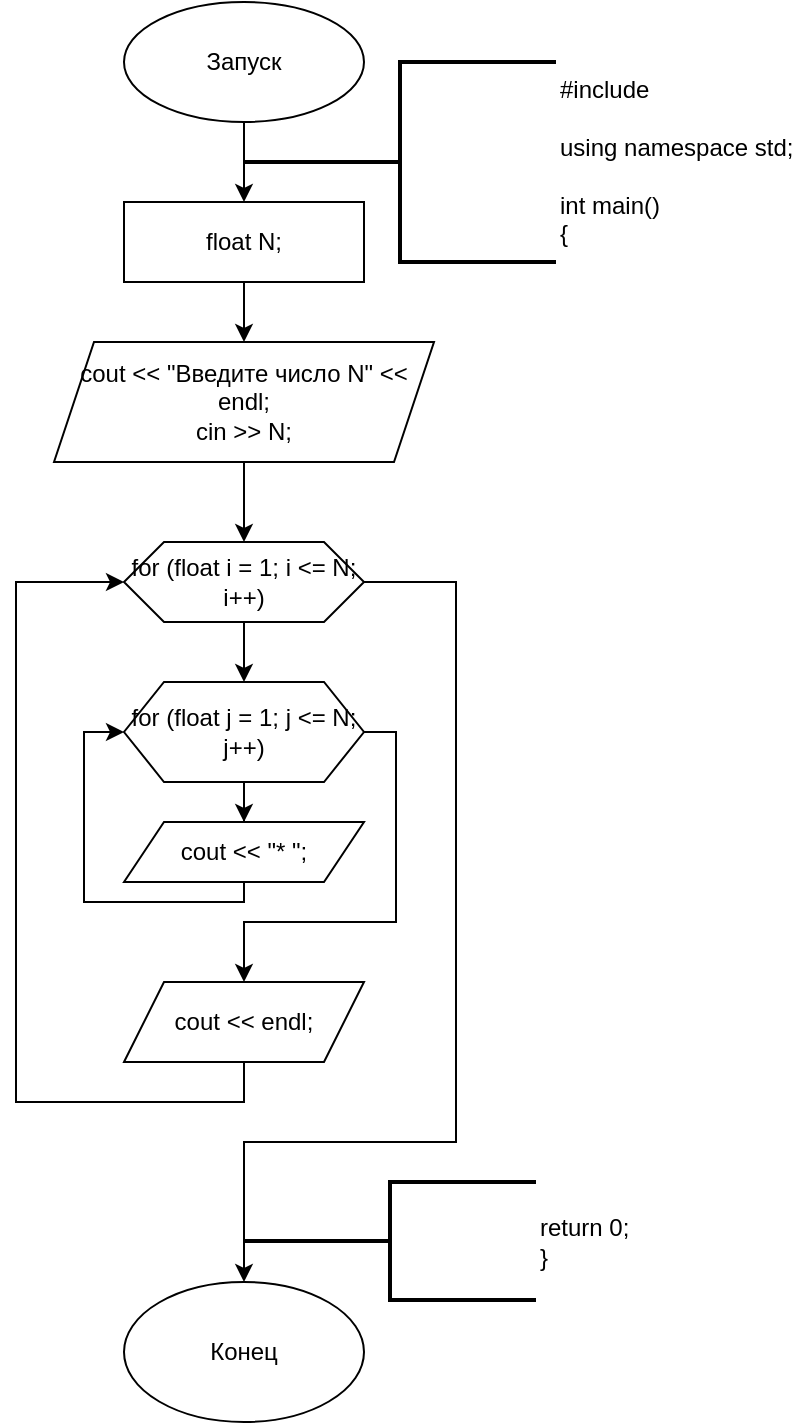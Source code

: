 <mxfile version="15.7.4" type="device"><diagram id="C5RBs43oDa-KdzZeNtuy" name="Page-1"><mxGraphModel dx="1061" dy="615" grid="1" gridSize="10" guides="1" tooltips="1" connect="1" arrows="1" fold="1" page="1" pageScale="1" pageWidth="827" pageHeight="1169" math="0" shadow="0"><root><mxCell id="WIyWlLk6GJQsqaUBKTNV-0"/><mxCell id="WIyWlLk6GJQsqaUBKTNV-1" parent="WIyWlLk6GJQsqaUBKTNV-0"/><mxCell id="qJQwntRM7R3NOyGBUdz7-4" value="" style="edgeStyle=orthogonalEdgeStyle;rounded=0;orthogonalLoop=1;jettySize=auto;html=1;" edge="1" parent="WIyWlLk6GJQsqaUBKTNV-1" source="qJQwntRM7R3NOyGBUdz7-0" target="qJQwntRM7R3NOyGBUdz7-3"><mxGeometry relative="1" as="geometry"/></mxCell><mxCell id="qJQwntRM7R3NOyGBUdz7-0" value="Запуск" style="ellipse;whiteSpace=wrap;html=1;" vertex="1" parent="WIyWlLk6GJQsqaUBKTNV-1"><mxGeometry x="354" y="20" width="120" height="60" as="geometry"/></mxCell><mxCell id="qJQwntRM7R3NOyGBUdz7-6" value="" style="edgeStyle=orthogonalEdgeStyle;rounded=0;orthogonalLoop=1;jettySize=auto;html=1;" edge="1" parent="WIyWlLk6GJQsqaUBKTNV-1" source="qJQwntRM7R3NOyGBUdz7-3"><mxGeometry relative="1" as="geometry"><mxPoint x="414" y="190" as="targetPoint"/></mxGeometry></mxCell><mxCell id="qJQwntRM7R3NOyGBUdz7-3" value="float N;" style="whiteSpace=wrap;html=1;" vertex="1" parent="WIyWlLk6GJQsqaUBKTNV-1"><mxGeometry x="354" y="120" width="120" height="40" as="geometry"/></mxCell><mxCell id="qJQwntRM7R3NOyGBUdz7-12" value="" style="edgeStyle=orthogonalEdgeStyle;rounded=0;orthogonalLoop=1;jettySize=auto;html=1;entryX=0.5;entryY=0;entryDx=0;entryDy=0;" edge="1" parent="WIyWlLk6GJQsqaUBKTNV-1" source="qJQwntRM7R3NOyGBUdz7-9"><mxGeometry relative="1" as="geometry"><mxPoint x="414" y="290" as="targetPoint"/><Array as="points"><mxPoint x="414" y="265"/><mxPoint x="414" y="265"/></Array></mxGeometry></mxCell><mxCell id="qJQwntRM7R3NOyGBUdz7-9" value="cout &lt;&lt; &quot;Введите число N&quot; &lt;&lt; endl;&#10;&#9;cin &gt;&gt; N;" style="shape=parallelogram;perimeter=parallelogramPerimeter;whiteSpace=wrap;html=1;fixedSize=1;" vertex="1" parent="WIyWlLk6GJQsqaUBKTNV-1"><mxGeometry x="319" y="190" width="190" height="60" as="geometry"/></mxCell><mxCell id="qJQwntRM7R3NOyGBUdz7-27" value="" style="edgeStyle=orthogonalEdgeStyle;rounded=0;orthogonalLoop=1;jettySize=auto;html=1;" edge="1" parent="WIyWlLk6GJQsqaUBKTNV-1" source="qJQwntRM7R3NOyGBUdz7-24" target="qJQwntRM7R3NOyGBUdz7-26"><mxGeometry relative="1" as="geometry"/></mxCell><mxCell id="qJQwntRM7R3NOyGBUdz7-42" style="edgeStyle=orthogonalEdgeStyle;rounded=0;orthogonalLoop=1;jettySize=auto;html=1;exitX=1;exitY=0.5;exitDx=0;exitDy=0;" edge="1" parent="WIyWlLk6GJQsqaUBKTNV-1" source="qJQwntRM7R3NOyGBUdz7-24" target="qJQwntRM7R3NOyGBUdz7-43"><mxGeometry relative="1" as="geometry"><mxPoint x="590" y="620" as="targetPoint"/><Array as="points"><mxPoint x="520" y="310"/><mxPoint x="520" y="590"/><mxPoint x="414" y="590"/></Array></mxGeometry></mxCell><mxCell id="qJQwntRM7R3NOyGBUdz7-24" value="for (float i = 1; i &lt;= N; i++)" style="shape=hexagon;perimeter=hexagonPerimeter2;whiteSpace=wrap;html=1;fixedSize=1;rounded=0;" vertex="1" parent="WIyWlLk6GJQsqaUBKTNV-1"><mxGeometry x="354" y="290" width="120" height="40" as="geometry"/></mxCell><mxCell id="qJQwntRM7R3NOyGBUdz7-29" value="" style="edgeStyle=orthogonalEdgeStyle;rounded=0;orthogonalLoop=1;jettySize=auto;html=1;" edge="1" parent="WIyWlLk6GJQsqaUBKTNV-1" source="qJQwntRM7R3NOyGBUdz7-26" target="qJQwntRM7R3NOyGBUdz7-28"><mxGeometry relative="1" as="geometry"/></mxCell><mxCell id="qJQwntRM7R3NOyGBUdz7-31" style="edgeStyle=orthogonalEdgeStyle;rounded=0;orthogonalLoop=1;jettySize=auto;html=1;" edge="1" parent="WIyWlLk6GJQsqaUBKTNV-1" source="qJQwntRM7R3NOyGBUdz7-26"><mxGeometry relative="1" as="geometry"><mxPoint x="414" y="510" as="targetPoint"/><Array as="points"><mxPoint x="490" y="385"/><mxPoint x="490" y="480"/><mxPoint x="414" y="480"/></Array></mxGeometry></mxCell><mxCell id="qJQwntRM7R3NOyGBUdz7-26" value="for (float j = 1; j &lt;= N; j++)" style="shape=hexagon;perimeter=hexagonPerimeter2;whiteSpace=wrap;html=1;fixedSize=1;rounded=0;" vertex="1" parent="WIyWlLk6GJQsqaUBKTNV-1"><mxGeometry x="354" y="360" width="120" height="50" as="geometry"/></mxCell><mxCell id="qJQwntRM7R3NOyGBUdz7-30" style="edgeStyle=orthogonalEdgeStyle;rounded=0;orthogonalLoop=1;jettySize=auto;html=1;entryX=0;entryY=0.5;entryDx=0;entryDy=0;" edge="1" parent="WIyWlLk6GJQsqaUBKTNV-1" source="qJQwntRM7R3NOyGBUdz7-28" target="qJQwntRM7R3NOyGBUdz7-26"><mxGeometry relative="1" as="geometry"><Array as="points"><mxPoint x="414" y="470"/><mxPoint x="334" y="470"/><mxPoint x="334" y="385"/></Array></mxGeometry></mxCell><mxCell id="qJQwntRM7R3NOyGBUdz7-28" value="cout &amp;lt;&amp;lt; &quot;* &quot;;" style="shape=parallelogram;perimeter=parallelogramPerimeter;whiteSpace=wrap;html=1;fixedSize=1;rounded=0;" vertex="1" parent="WIyWlLk6GJQsqaUBKTNV-1"><mxGeometry x="354" y="430" width="120" height="30" as="geometry"/></mxCell><mxCell id="qJQwntRM7R3NOyGBUdz7-41" style="edgeStyle=orthogonalEdgeStyle;rounded=0;orthogonalLoop=1;jettySize=auto;html=1;entryX=0;entryY=0.5;entryDx=0;entryDy=0;" edge="1" parent="WIyWlLk6GJQsqaUBKTNV-1" source="qJQwntRM7R3NOyGBUdz7-39" target="qJQwntRM7R3NOyGBUdz7-24"><mxGeometry relative="1" as="geometry"><mxPoint x="280" y="500" as="targetPoint"/><Array as="points"><mxPoint x="414" y="570"/><mxPoint x="300" y="570"/><mxPoint x="300" y="310"/></Array></mxGeometry></mxCell><mxCell id="qJQwntRM7R3NOyGBUdz7-39" value="cout &lt;&lt; endl;" style="shape=parallelogram;perimeter=parallelogramPerimeter;whiteSpace=wrap;html=1;fixedSize=1;rounded=0;" vertex="1" parent="WIyWlLk6GJQsqaUBKTNV-1"><mxGeometry x="354" y="510" width="120" height="40" as="geometry"/></mxCell><mxCell id="qJQwntRM7R3NOyGBUdz7-43" value="Конец" style="ellipse;whiteSpace=wrap;html=1;" vertex="1" parent="WIyWlLk6GJQsqaUBKTNV-1"><mxGeometry x="354" y="660" width="120" height="70" as="geometry"/></mxCell><mxCell id="qJQwntRM7R3NOyGBUdz7-46" value="return 0;&#10;}" style="strokeWidth=2;html=1;shape=mxgraph.flowchart.annotation_2;align=left;labelPosition=right;pointerEvents=1;" vertex="1" parent="WIyWlLk6GJQsqaUBKTNV-1"><mxGeometry x="414" y="610" width="146" height="59" as="geometry"/></mxCell><mxCell id="qJQwntRM7R3NOyGBUdz7-47" value="#include &lt;br&gt;&lt;br&gt;using namespace std;&lt;br&gt;&lt;br&gt;int main()&lt;br&gt;{" style="strokeWidth=2;html=1;shape=mxgraph.flowchart.annotation_2;align=left;labelPosition=right;pointerEvents=1;" vertex="1" parent="WIyWlLk6GJQsqaUBKTNV-1"><mxGeometry x="414" y="50" width="156" height="100" as="geometry"/></mxCell></root></mxGraphModel></diagram></mxfile>